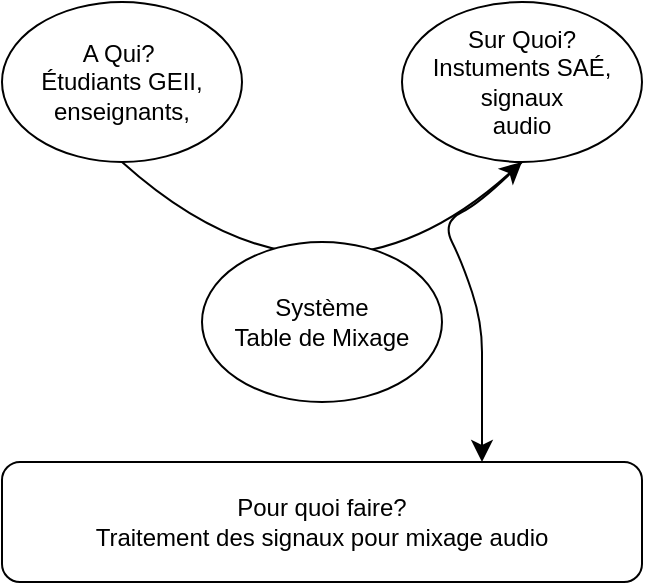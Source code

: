 <mxfile version="25.0.3">
  <diagram name="Page-1" id="7QuCGQ5Wy2tWvPK6L7n0">
    <mxGraphModel dx="491" dy="576" grid="1" gridSize="10" guides="1" tooltips="1" connect="1" arrows="1" fold="1" page="1" pageScale="1" pageWidth="827" pageHeight="1169" math="0" shadow="0">
      <root>
        <mxCell id="0" />
        <mxCell id="1" parent="0" />
        <mxCell id="hsHnny82yjcesr_djmkg-5" style="edgeStyle=none;curved=1;rounded=0;orthogonalLoop=1;jettySize=auto;html=1;exitX=0.5;exitY=1;exitDx=0;exitDy=0;entryX=0.5;entryY=1;entryDx=0;entryDy=0;fontSize=12;startSize=8;endSize=8;" edge="1" parent="1" source="hsHnny82yjcesr_djmkg-1" target="hsHnny82yjcesr_djmkg-2">
          <mxGeometry relative="1" as="geometry">
            <Array as="points">
              <mxPoint x="360" y="450" />
            </Array>
          </mxGeometry>
        </mxCell>
        <mxCell id="hsHnny82yjcesr_djmkg-1" value="A Qui?&amp;nbsp;&lt;div&gt;&lt;span style=&quot;background-color: initial;&quot;&gt;Étudiants GEII,&lt;/span&gt;&lt;div&gt;enseignants,&lt;/div&gt;&lt;/div&gt;" style="ellipse;whiteSpace=wrap;html=1;" vertex="1" parent="1">
          <mxGeometry x="200" y="280" width="120" height="80" as="geometry" />
        </mxCell>
        <mxCell id="hsHnny82yjcesr_djmkg-2" value="&lt;div&gt;Sur Quoi?&lt;/div&gt;&lt;div&gt;Instuments SAÉ, signaux&lt;/div&gt;&lt;div&gt;audio&lt;/div&gt;" style="ellipse;whiteSpace=wrap;html=1;" vertex="1" parent="1">
          <mxGeometry x="400" y="280" width="120" height="80" as="geometry" />
        </mxCell>
        <mxCell id="hsHnny82yjcesr_djmkg-3" value="Système&lt;div&gt;Table de Mixage&lt;/div&gt;" style="ellipse;whiteSpace=wrap;html=1;" vertex="1" parent="1">
          <mxGeometry x="300" y="400" width="120" height="80" as="geometry" />
        </mxCell>
        <mxCell id="hsHnny82yjcesr_djmkg-4" value="Pour quoi faire?&lt;div&gt;Traitement des signaux pour mixage audio&lt;/div&gt;" style="rounded=1;whiteSpace=wrap;html=1;" vertex="1" parent="1">
          <mxGeometry x="200" y="510" width="320" height="60" as="geometry" />
        </mxCell>
        <mxCell id="hsHnny82yjcesr_djmkg-6" value="" style="curved=1;endArrow=classic;html=1;rounded=0;fontSize=12;startSize=8;endSize=8;entryX=0.75;entryY=0;entryDx=0;entryDy=0;exitX=0.5;exitY=1;exitDx=0;exitDy=0;" edge="1" parent="1" source="hsHnny82yjcesr_djmkg-2" target="hsHnny82yjcesr_djmkg-4">
          <mxGeometry width="50" height="50" relative="1" as="geometry">
            <mxPoint x="340" y="450" as="sourcePoint" />
            <mxPoint x="390" y="400" as="targetPoint" />
            <Array as="points">
              <mxPoint x="440" y="380" />
              <mxPoint x="420" y="390" />
              <mxPoint x="430" y="410" />
              <mxPoint x="440" y="440" />
              <mxPoint x="440" y="470" />
              <mxPoint x="440" y="490" />
            </Array>
          </mxGeometry>
        </mxCell>
      </root>
    </mxGraphModel>
  </diagram>
</mxfile>
